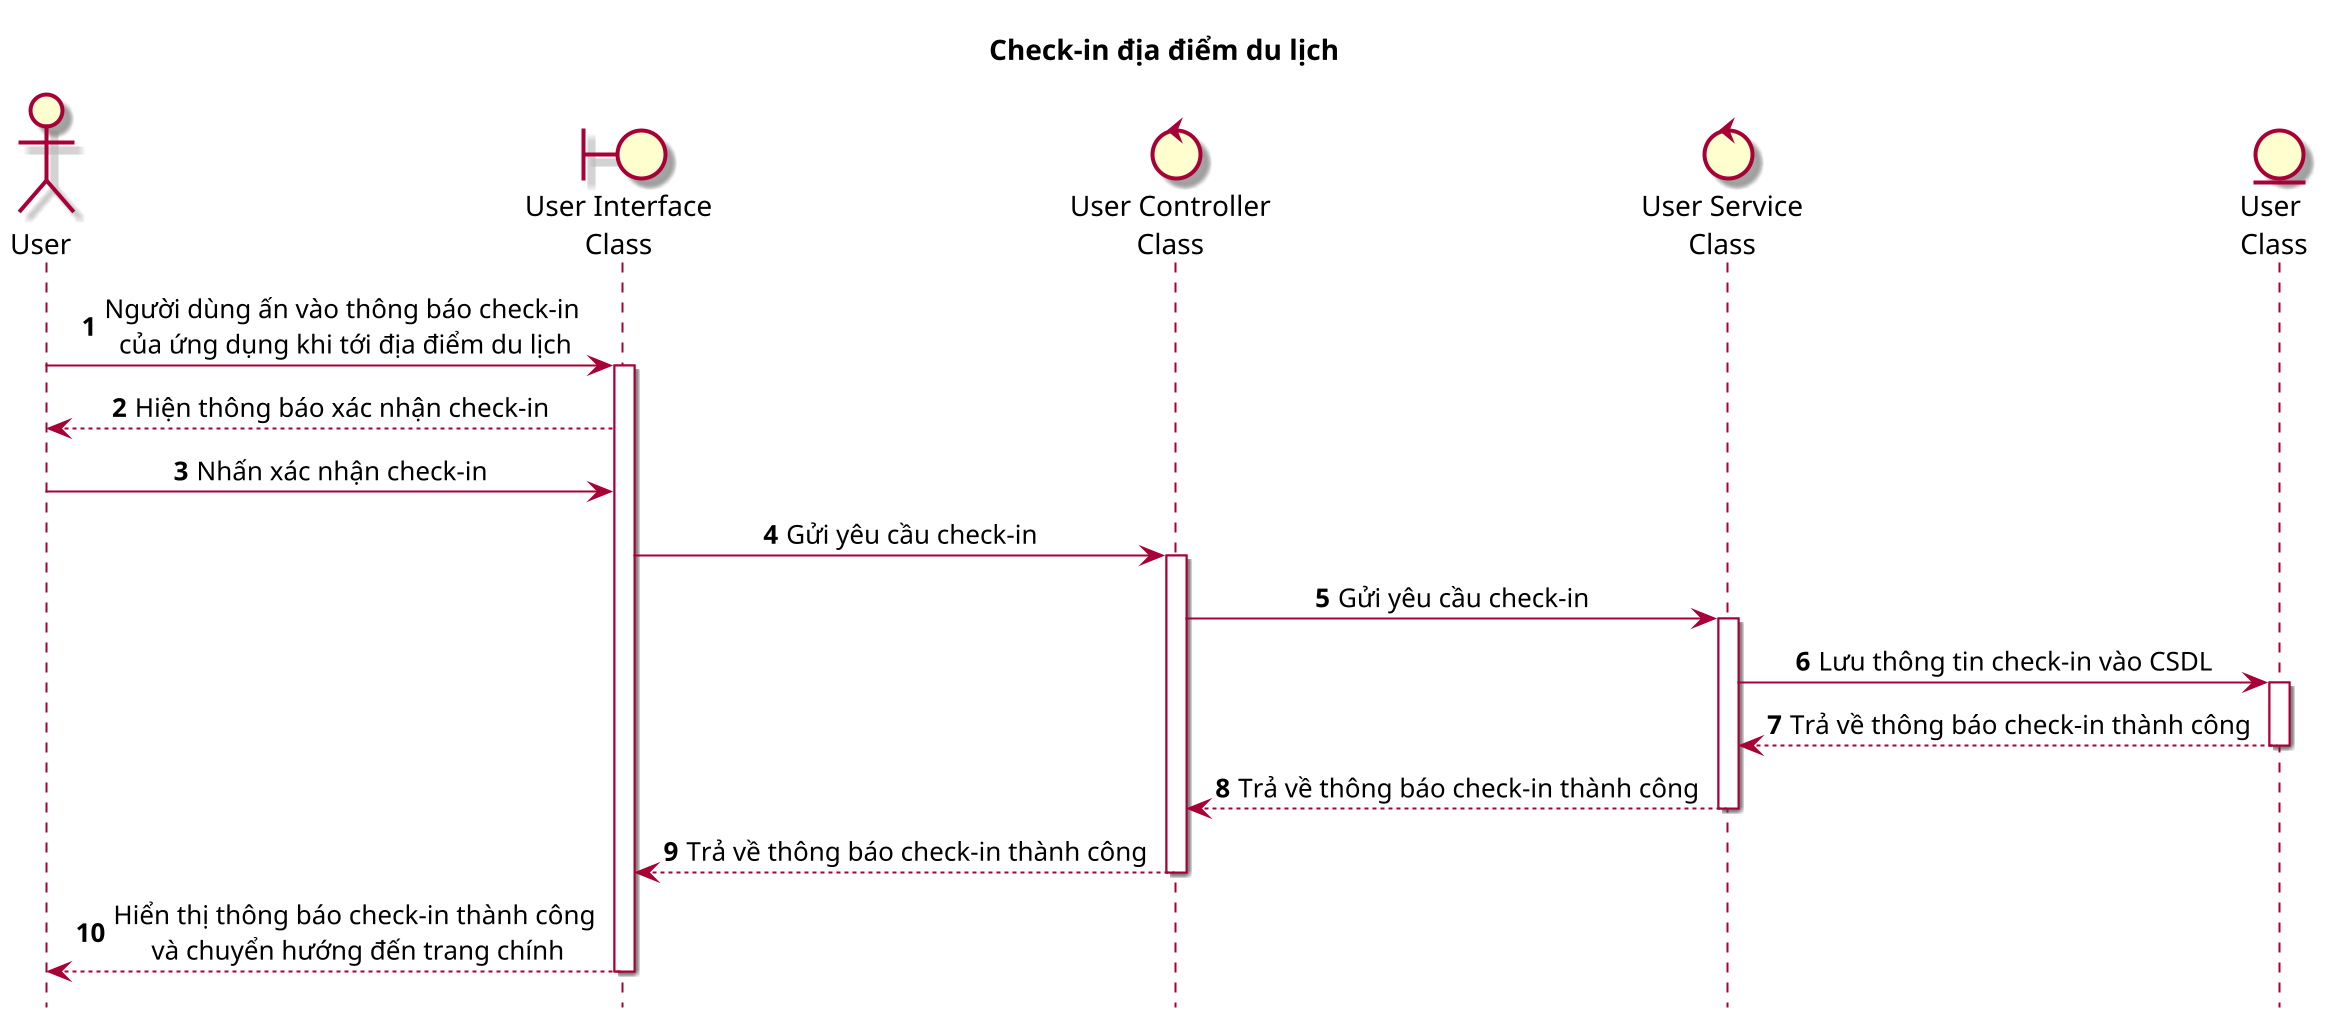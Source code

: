 @startuml SEQ08_CheckInDiaDiemDuLich
    title: Check-in địa điểm du lịch

    skin rose
    scale 2
    skinparam sequenceMessageAlign center
    hide footbox

    actor "User" as user
    boundary "User Interface\nClass" as ui
    control "User Controller\nClass" as ctr
    control "User Service\nClass" as sv
    entity "User \nClass" as ent

    autonumber

    user -> ui: Người dùng ấn vào thông báo check-in\n của ứng dụng khi tới địa điểm du lịch
    ui ++
    ui --> user: Hiện thông báo xác nhận check-in
    user -> ui: Nhấn xác nhận check-in
    ui -> ctr: Gửi yêu cầu check-in
    ctr ++
    ctr -> sv: Gửi yêu cầu check-in
    sv ++
    sv -> ent: Lưu thông tin check-in vào CSDL
    ent ++
    ent --> sv: Trả về thông báo check-in thành công
    ent --
    sv --> ctr: Trả về thông báo check-in thành công
    sv --
    ctr --> ui: Trả về thông báo check-in thành công
    ctr--
    ui --> user: Hiển thị thông báo check-in thành công\n và chuyển hướng đến trang chính
    ui --

@enduml
